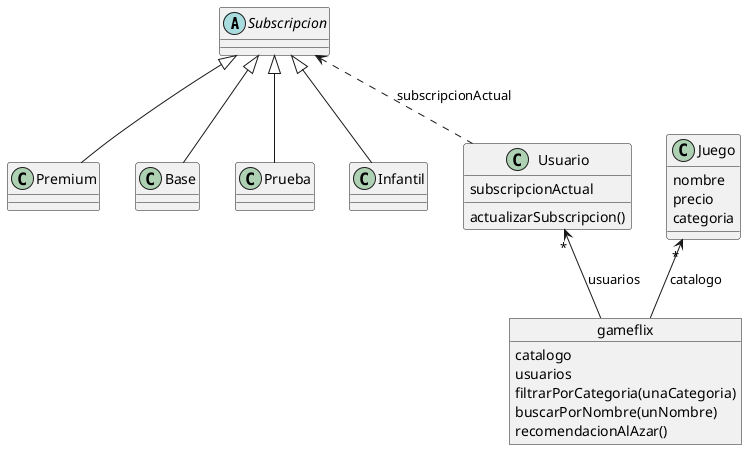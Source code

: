 @startuml

abstract class Subscripcion {

}

class Premium extends Subscripcion {

}

class Base extends Subscripcion {

}

class Prueba extends Subscripcion {

}

class Infantil extends Subscripcion {

}

class Usuario {
	subscripcionActual

	actualizarSubscripcion()
}

class Juego {
	nombre
	precio
  categoria
}

object gameflix {
	catalogo
  usuarios

	filtrarPorCategoria(unaCategoria)
	buscarPorNombre(unNombre)

	recomendacionAlAzar()
}

Juego "*" <-- gameflix : catalogo
Usuario "*" <-- gameflix : usuarios
Subscripcion <.. Usuario : subscripcionActual

@enduml
